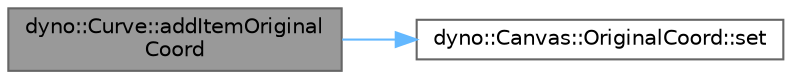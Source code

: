 digraph "dyno::Curve::addItemOriginalCoord"
{
 // LATEX_PDF_SIZE
  bgcolor="transparent";
  edge [fontname=Helvetica,fontsize=10,labelfontname=Helvetica,labelfontsize=10];
  node [fontname=Helvetica,fontsize=10,shape=box,height=0.2,width=0.4];
  rankdir="LR";
  Node1 [id="Node000001",label="dyno::Curve::addItemOriginal\lCoord",height=0.2,width=0.4,color="gray40", fillcolor="grey60", style="filled", fontcolor="black",tooltip=" "];
  Node1 -> Node2 [id="edge1_Node000001_Node000002",color="steelblue1",style="solid",tooltip=" "];
  Node2 [id="Node000002",label="dyno::Canvas::OriginalCoord::set",height=0.2,width=0.4,color="grey40", fillcolor="white", style="filled",URL="$structdyno_1_1_canvas_1_1_original_coord.html#aecb33648dd2b44ccf67da7176aec5714",tooltip=" "];
}
